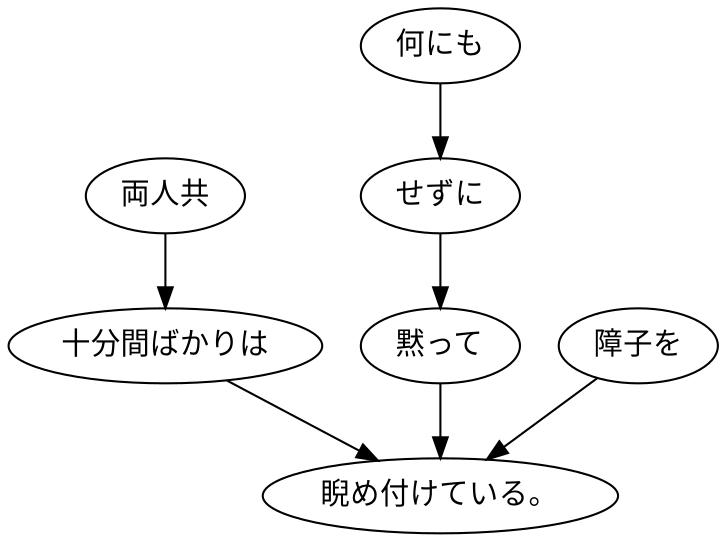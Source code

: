 digraph graph2961 {
	node0 [label="両人共"];
	node1 [label="十分間ばかりは"];
	node2 [label="何にも"];
	node3 [label="せずに"];
	node4 [label="黙って"];
	node5 [label="障子を"];
	node6 [label="睨め付けている。"];
	node0 -> node1;
	node1 -> node6;
	node2 -> node3;
	node3 -> node4;
	node4 -> node6;
	node5 -> node6;
}
